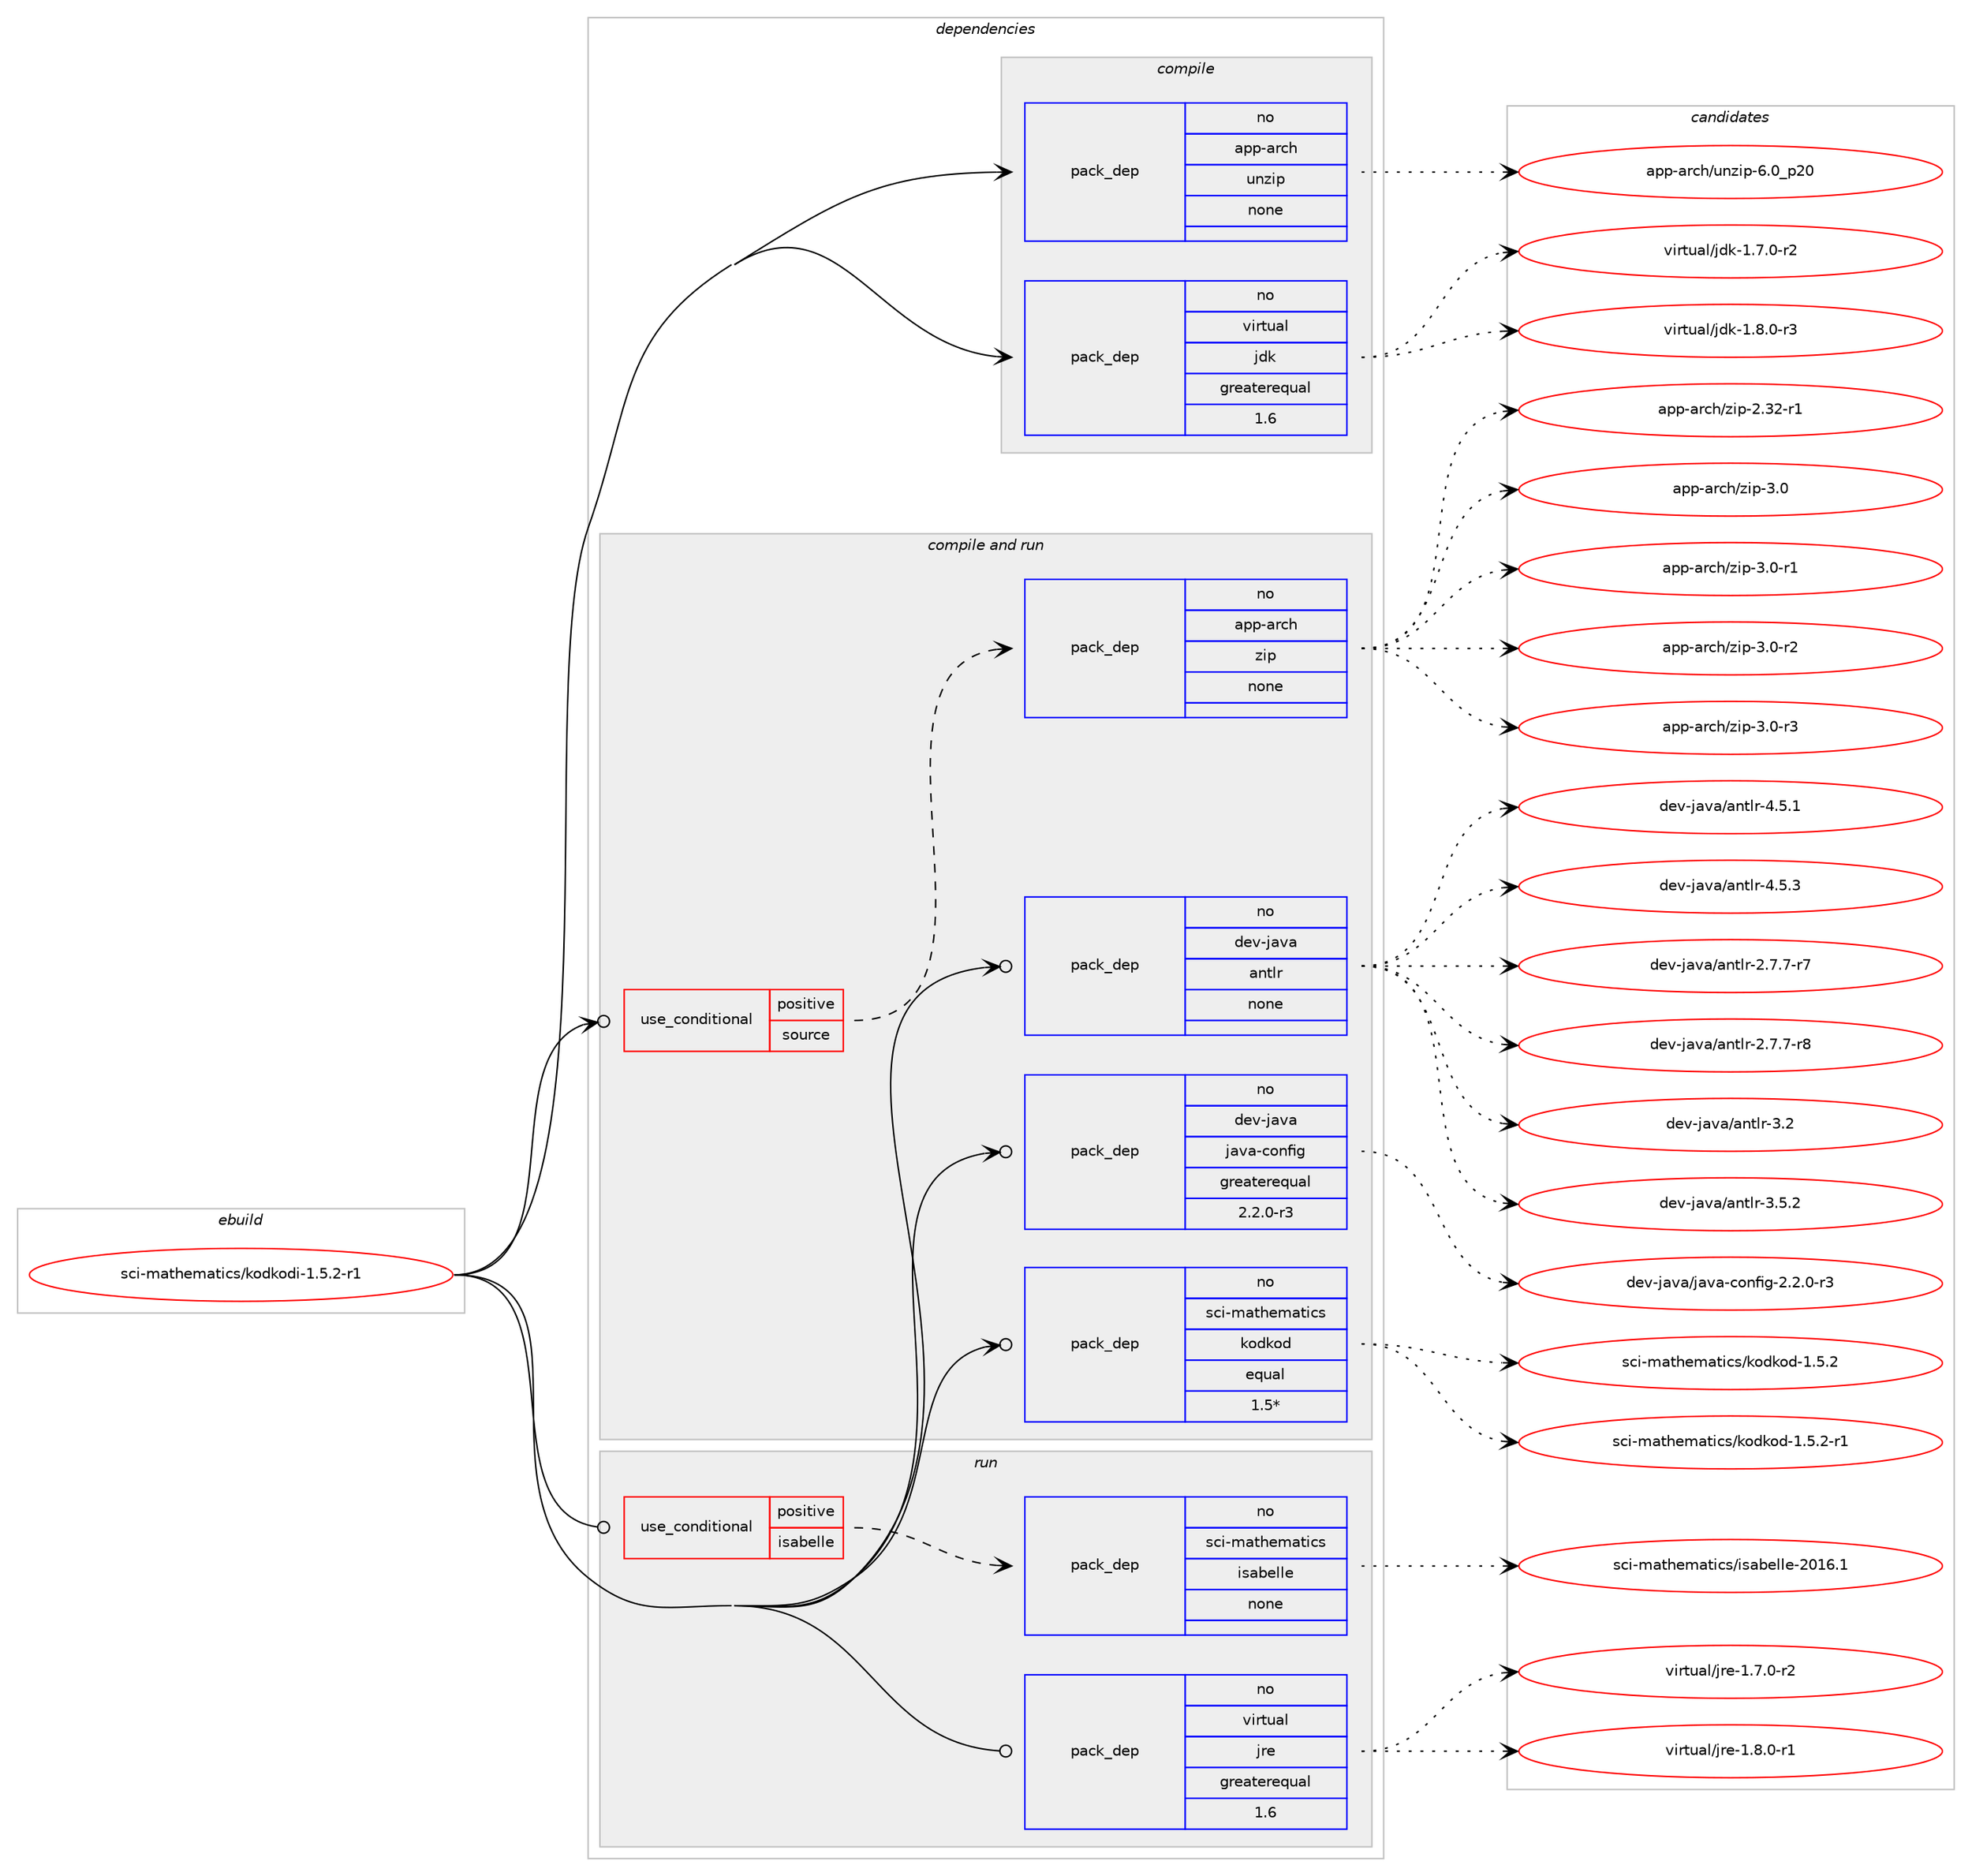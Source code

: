 digraph prolog {

# *************
# Graph options
# *************

newrank=true;
concentrate=true;
compound=true;
graph [rankdir=LR,fontname=Helvetica,fontsize=10,ranksep=1.5];#, ranksep=2.5, nodesep=0.2];
edge  [arrowhead=vee];
node  [fontname=Helvetica,fontsize=10];

# **********
# The ebuild
# **********

subgraph cluster_leftcol {
color=gray;
rank=same;
label=<<i>ebuild</i>>;
id [label="sci-mathematics/kodkodi-1.5.2-r1", color=red, width=4, href="../sci-mathematics/kodkodi-1.5.2-r1.svg"];
}

# ****************
# The dependencies
# ****************

subgraph cluster_midcol {
color=gray;
label=<<i>dependencies</i>>;
subgraph cluster_compile {
fillcolor="#eeeeee";
style=filled;
label=<<i>compile</i>>;
subgraph pack336054 {
dependency455464 [label=<<TABLE BORDER="0" CELLBORDER="1" CELLSPACING="0" CELLPADDING="4" WIDTH="220"><TR><TD ROWSPAN="6" CELLPADDING="30">pack_dep</TD></TR><TR><TD WIDTH="110">no</TD></TR><TR><TD>app-arch</TD></TR><TR><TD>unzip</TD></TR><TR><TD>none</TD></TR><TR><TD></TD></TR></TABLE>>, shape=none, color=blue];
}
id:e -> dependency455464:w [weight=20,style="solid",arrowhead="vee"];
subgraph pack336055 {
dependency455465 [label=<<TABLE BORDER="0" CELLBORDER="1" CELLSPACING="0" CELLPADDING="4" WIDTH="220"><TR><TD ROWSPAN="6" CELLPADDING="30">pack_dep</TD></TR><TR><TD WIDTH="110">no</TD></TR><TR><TD>virtual</TD></TR><TR><TD>jdk</TD></TR><TR><TD>greaterequal</TD></TR><TR><TD>1.6</TD></TR></TABLE>>, shape=none, color=blue];
}
id:e -> dependency455465:w [weight=20,style="solid",arrowhead="vee"];
}
subgraph cluster_compileandrun {
fillcolor="#eeeeee";
style=filled;
label=<<i>compile and run</i>>;
subgraph cond111432 {
dependency455466 [label=<<TABLE BORDER="0" CELLBORDER="1" CELLSPACING="0" CELLPADDING="4"><TR><TD ROWSPAN="3" CELLPADDING="10">use_conditional</TD></TR><TR><TD>positive</TD></TR><TR><TD>source</TD></TR></TABLE>>, shape=none, color=red];
subgraph pack336056 {
dependency455467 [label=<<TABLE BORDER="0" CELLBORDER="1" CELLSPACING="0" CELLPADDING="4" WIDTH="220"><TR><TD ROWSPAN="6" CELLPADDING="30">pack_dep</TD></TR><TR><TD WIDTH="110">no</TD></TR><TR><TD>app-arch</TD></TR><TR><TD>zip</TD></TR><TR><TD>none</TD></TR><TR><TD></TD></TR></TABLE>>, shape=none, color=blue];
}
dependency455466:e -> dependency455467:w [weight=20,style="dashed",arrowhead="vee"];
}
id:e -> dependency455466:w [weight=20,style="solid",arrowhead="odotvee"];
subgraph pack336057 {
dependency455468 [label=<<TABLE BORDER="0" CELLBORDER="1" CELLSPACING="0" CELLPADDING="4" WIDTH="220"><TR><TD ROWSPAN="6" CELLPADDING="30">pack_dep</TD></TR><TR><TD WIDTH="110">no</TD></TR><TR><TD>dev-java</TD></TR><TR><TD>antlr</TD></TR><TR><TD>none</TD></TR><TR><TD></TD></TR></TABLE>>, shape=none, color=blue];
}
id:e -> dependency455468:w [weight=20,style="solid",arrowhead="odotvee"];
subgraph pack336058 {
dependency455469 [label=<<TABLE BORDER="0" CELLBORDER="1" CELLSPACING="0" CELLPADDING="4" WIDTH="220"><TR><TD ROWSPAN="6" CELLPADDING="30">pack_dep</TD></TR><TR><TD WIDTH="110">no</TD></TR><TR><TD>dev-java</TD></TR><TR><TD>java-config</TD></TR><TR><TD>greaterequal</TD></TR><TR><TD>2.2.0-r3</TD></TR></TABLE>>, shape=none, color=blue];
}
id:e -> dependency455469:w [weight=20,style="solid",arrowhead="odotvee"];
subgraph pack336059 {
dependency455470 [label=<<TABLE BORDER="0" CELLBORDER="1" CELLSPACING="0" CELLPADDING="4" WIDTH="220"><TR><TD ROWSPAN="6" CELLPADDING="30">pack_dep</TD></TR><TR><TD WIDTH="110">no</TD></TR><TR><TD>sci-mathematics</TD></TR><TR><TD>kodkod</TD></TR><TR><TD>equal</TD></TR><TR><TD>1.5*</TD></TR></TABLE>>, shape=none, color=blue];
}
id:e -> dependency455470:w [weight=20,style="solid",arrowhead="odotvee"];
}
subgraph cluster_run {
fillcolor="#eeeeee";
style=filled;
label=<<i>run</i>>;
subgraph cond111433 {
dependency455471 [label=<<TABLE BORDER="0" CELLBORDER="1" CELLSPACING="0" CELLPADDING="4"><TR><TD ROWSPAN="3" CELLPADDING="10">use_conditional</TD></TR><TR><TD>positive</TD></TR><TR><TD>isabelle</TD></TR></TABLE>>, shape=none, color=red];
subgraph pack336060 {
dependency455472 [label=<<TABLE BORDER="0" CELLBORDER="1" CELLSPACING="0" CELLPADDING="4" WIDTH="220"><TR><TD ROWSPAN="6" CELLPADDING="30">pack_dep</TD></TR><TR><TD WIDTH="110">no</TD></TR><TR><TD>sci-mathematics</TD></TR><TR><TD>isabelle</TD></TR><TR><TD>none</TD></TR><TR><TD></TD></TR></TABLE>>, shape=none, color=blue];
}
dependency455471:e -> dependency455472:w [weight=20,style="dashed",arrowhead="vee"];
}
id:e -> dependency455471:w [weight=20,style="solid",arrowhead="odot"];
subgraph pack336061 {
dependency455473 [label=<<TABLE BORDER="0" CELLBORDER="1" CELLSPACING="0" CELLPADDING="4" WIDTH="220"><TR><TD ROWSPAN="6" CELLPADDING="30">pack_dep</TD></TR><TR><TD WIDTH="110">no</TD></TR><TR><TD>virtual</TD></TR><TR><TD>jre</TD></TR><TR><TD>greaterequal</TD></TR><TR><TD>1.6</TD></TR></TABLE>>, shape=none, color=blue];
}
id:e -> dependency455473:w [weight=20,style="solid",arrowhead="odot"];
}
}

# **************
# The candidates
# **************

subgraph cluster_choices {
rank=same;
color=gray;
label=<<i>candidates</i>>;

subgraph choice336054 {
color=black;
nodesep=1;
choice971121124597114991044711711012210511245544648951125048 [label="app-arch/unzip-6.0_p20", color=red, width=4,href="../app-arch/unzip-6.0_p20.svg"];
dependency455464:e -> choice971121124597114991044711711012210511245544648951125048:w [style=dotted,weight="100"];
}
subgraph choice336055 {
color=black;
nodesep=1;
choice11810511411611797108471061001074549465546484511450 [label="virtual/jdk-1.7.0-r2", color=red, width=4,href="../virtual/jdk-1.7.0-r2.svg"];
choice11810511411611797108471061001074549465646484511451 [label="virtual/jdk-1.8.0-r3", color=red, width=4,href="../virtual/jdk-1.8.0-r3.svg"];
dependency455465:e -> choice11810511411611797108471061001074549465546484511450:w [style=dotted,weight="100"];
dependency455465:e -> choice11810511411611797108471061001074549465646484511451:w [style=dotted,weight="100"];
}
subgraph choice336056 {
color=black;
nodesep=1;
choice971121124597114991044712210511245504651504511449 [label="app-arch/zip-2.32-r1", color=red, width=4,href="../app-arch/zip-2.32-r1.svg"];
choice971121124597114991044712210511245514648 [label="app-arch/zip-3.0", color=red, width=4,href="../app-arch/zip-3.0.svg"];
choice9711211245971149910447122105112455146484511449 [label="app-arch/zip-3.0-r1", color=red, width=4,href="../app-arch/zip-3.0-r1.svg"];
choice9711211245971149910447122105112455146484511450 [label="app-arch/zip-3.0-r2", color=red, width=4,href="../app-arch/zip-3.0-r2.svg"];
choice9711211245971149910447122105112455146484511451 [label="app-arch/zip-3.0-r3", color=red, width=4,href="../app-arch/zip-3.0-r3.svg"];
dependency455467:e -> choice971121124597114991044712210511245504651504511449:w [style=dotted,weight="100"];
dependency455467:e -> choice971121124597114991044712210511245514648:w [style=dotted,weight="100"];
dependency455467:e -> choice9711211245971149910447122105112455146484511449:w [style=dotted,weight="100"];
dependency455467:e -> choice9711211245971149910447122105112455146484511450:w [style=dotted,weight="100"];
dependency455467:e -> choice9711211245971149910447122105112455146484511451:w [style=dotted,weight="100"];
}
subgraph choice336057 {
color=black;
nodesep=1;
choice10010111845106971189747971101161081144550465546554511455 [label="dev-java/antlr-2.7.7-r7", color=red, width=4,href="../dev-java/antlr-2.7.7-r7.svg"];
choice10010111845106971189747971101161081144550465546554511456 [label="dev-java/antlr-2.7.7-r8", color=red, width=4,href="../dev-java/antlr-2.7.7-r8.svg"];
choice100101118451069711897479711011610811445514650 [label="dev-java/antlr-3.2", color=red, width=4,href="../dev-java/antlr-3.2.svg"];
choice1001011184510697118974797110116108114455146534650 [label="dev-java/antlr-3.5.2", color=red, width=4,href="../dev-java/antlr-3.5.2.svg"];
choice1001011184510697118974797110116108114455246534649 [label="dev-java/antlr-4.5.1", color=red, width=4,href="../dev-java/antlr-4.5.1.svg"];
choice1001011184510697118974797110116108114455246534651 [label="dev-java/antlr-4.5.3", color=red, width=4,href="../dev-java/antlr-4.5.3.svg"];
dependency455468:e -> choice10010111845106971189747971101161081144550465546554511455:w [style=dotted,weight="100"];
dependency455468:e -> choice10010111845106971189747971101161081144550465546554511456:w [style=dotted,weight="100"];
dependency455468:e -> choice100101118451069711897479711011610811445514650:w [style=dotted,weight="100"];
dependency455468:e -> choice1001011184510697118974797110116108114455146534650:w [style=dotted,weight="100"];
dependency455468:e -> choice1001011184510697118974797110116108114455246534649:w [style=dotted,weight="100"];
dependency455468:e -> choice1001011184510697118974797110116108114455246534651:w [style=dotted,weight="100"];
}
subgraph choice336058 {
color=black;
nodesep=1;
choice10010111845106971189747106971189745991111101021051034550465046484511451 [label="dev-java/java-config-2.2.0-r3", color=red, width=4,href="../dev-java/java-config-2.2.0-r3.svg"];
dependency455469:e -> choice10010111845106971189747106971189745991111101021051034550465046484511451:w [style=dotted,weight="100"];
}
subgraph choice336059 {
color=black;
nodesep=1;
choice115991054510997116104101109971161059911547107111100107111100454946534650 [label="sci-mathematics/kodkod-1.5.2", color=red, width=4,href="../sci-mathematics/kodkod-1.5.2.svg"];
choice1159910545109971161041011099711610599115471071111001071111004549465346504511449 [label="sci-mathematics/kodkod-1.5.2-r1", color=red, width=4,href="../sci-mathematics/kodkod-1.5.2-r1.svg"];
dependency455470:e -> choice115991054510997116104101109971161059911547107111100107111100454946534650:w [style=dotted,weight="100"];
dependency455470:e -> choice1159910545109971161041011099711610599115471071111001071111004549465346504511449:w [style=dotted,weight="100"];
}
subgraph choice336060 {
color=black;
nodesep=1;
choice115991054510997116104101109971161059911547105115979810110810810145504849544649 [label="sci-mathematics/isabelle-2016.1", color=red, width=4,href="../sci-mathematics/isabelle-2016.1.svg"];
dependency455472:e -> choice115991054510997116104101109971161059911547105115979810110810810145504849544649:w [style=dotted,weight="100"];
}
subgraph choice336061 {
color=black;
nodesep=1;
choice11810511411611797108471061141014549465546484511450 [label="virtual/jre-1.7.0-r2", color=red, width=4,href="../virtual/jre-1.7.0-r2.svg"];
choice11810511411611797108471061141014549465646484511449 [label="virtual/jre-1.8.0-r1", color=red, width=4,href="../virtual/jre-1.8.0-r1.svg"];
dependency455473:e -> choice11810511411611797108471061141014549465546484511450:w [style=dotted,weight="100"];
dependency455473:e -> choice11810511411611797108471061141014549465646484511449:w [style=dotted,weight="100"];
}
}

}
